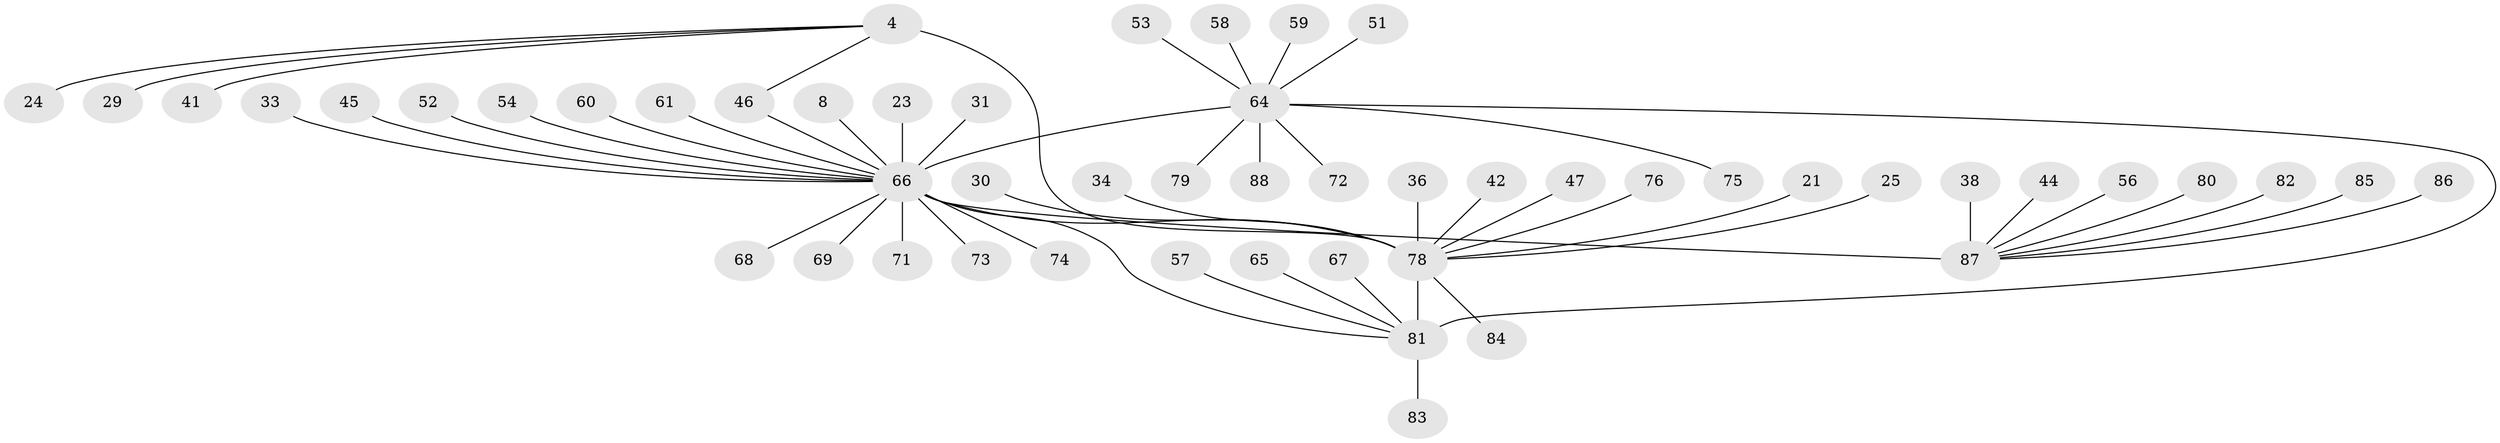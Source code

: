// original degree distribution, {9: 0.03409090909090909, 12: 0.022727272727272728, 6: 0.056818181818181816, 4: 0.022727272727272728, 7: 0.03409090909090909, 5: 0.03409090909090909, 8: 0.011363636363636364, 3: 0.045454545454545456, 11: 0.011363636363636364, 1: 0.5909090909090909, 2: 0.13636363636363635}
// Generated by graph-tools (version 1.1) at 2025/57/03/04/25 21:57:30]
// undirected, 52 vertices, 54 edges
graph export_dot {
graph [start="1"]
  node [color=gray90,style=filled];
  4 [super="+3"];
  8 [super="+6"];
  21;
  23;
  24;
  25;
  29;
  30;
  31;
  33;
  34;
  36;
  38 [super="+32"];
  41;
  42 [super="+35"];
  44;
  45;
  46;
  47;
  51;
  52;
  53;
  54;
  56;
  57;
  58;
  59;
  60 [super="+39"];
  61;
  64 [super="+20+43+49+16"];
  65;
  66 [super="+7+55"];
  67;
  68;
  69;
  71 [super="+22"];
  72;
  73;
  74;
  75;
  76;
  78 [super="+2"];
  79;
  80;
  81 [super="+77+19"];
  82;
  83;
  84;
  85;
  86;
  87 [super="+70+11+28+37"];
  88;
  4 -- 41;
  4 -- 24;
  4 -- 29;
  4 -- 46;
  4 -- 78 [weight=4];
  8 -- 66 [weight=6];
  21 -- 78;
  23 -- 66;
  25 -- 78;
  30 -- 78;
  31 -- 66;
  33 -- 66;
  34 -- 78;
  36 -- 78;
  38 -- 87;
  42 -- 78;
  44 -- 87;
  45 -- 66;
  46 -- 66;
  47 -- 78;
  51 -- 64;
  52 -- 66;
  53 -- 64;
  54 -- 66;
  56 -- 87;
  57 -- 81;
  58 -- 64;
  59 -- 64;
  60 -- 66;
  61 -- 66;
  64 -- 72;
  64 -- 75;
  64 -- 79;
  64 -- 81 [weight=5];
  64 -- 88;
  64 -- 66 [weight=6];
  65 -- 81;
  66 -- 78 [weight=4];
  66 -- 81;
  66 -- 87 [weight=6];
  66 -- 68;
  66 -- 69;
  66 -- 71;
  66 -- 73;
  66 -- 74;
  67 -- 81;
  76 -- 78;
  78 -- 81 [weight=2];
  78 -- 84;
  80 -- 87;
  81 -- 83;
  82 -- 87;
  85 -- 87;
  86 -- 87;
}
